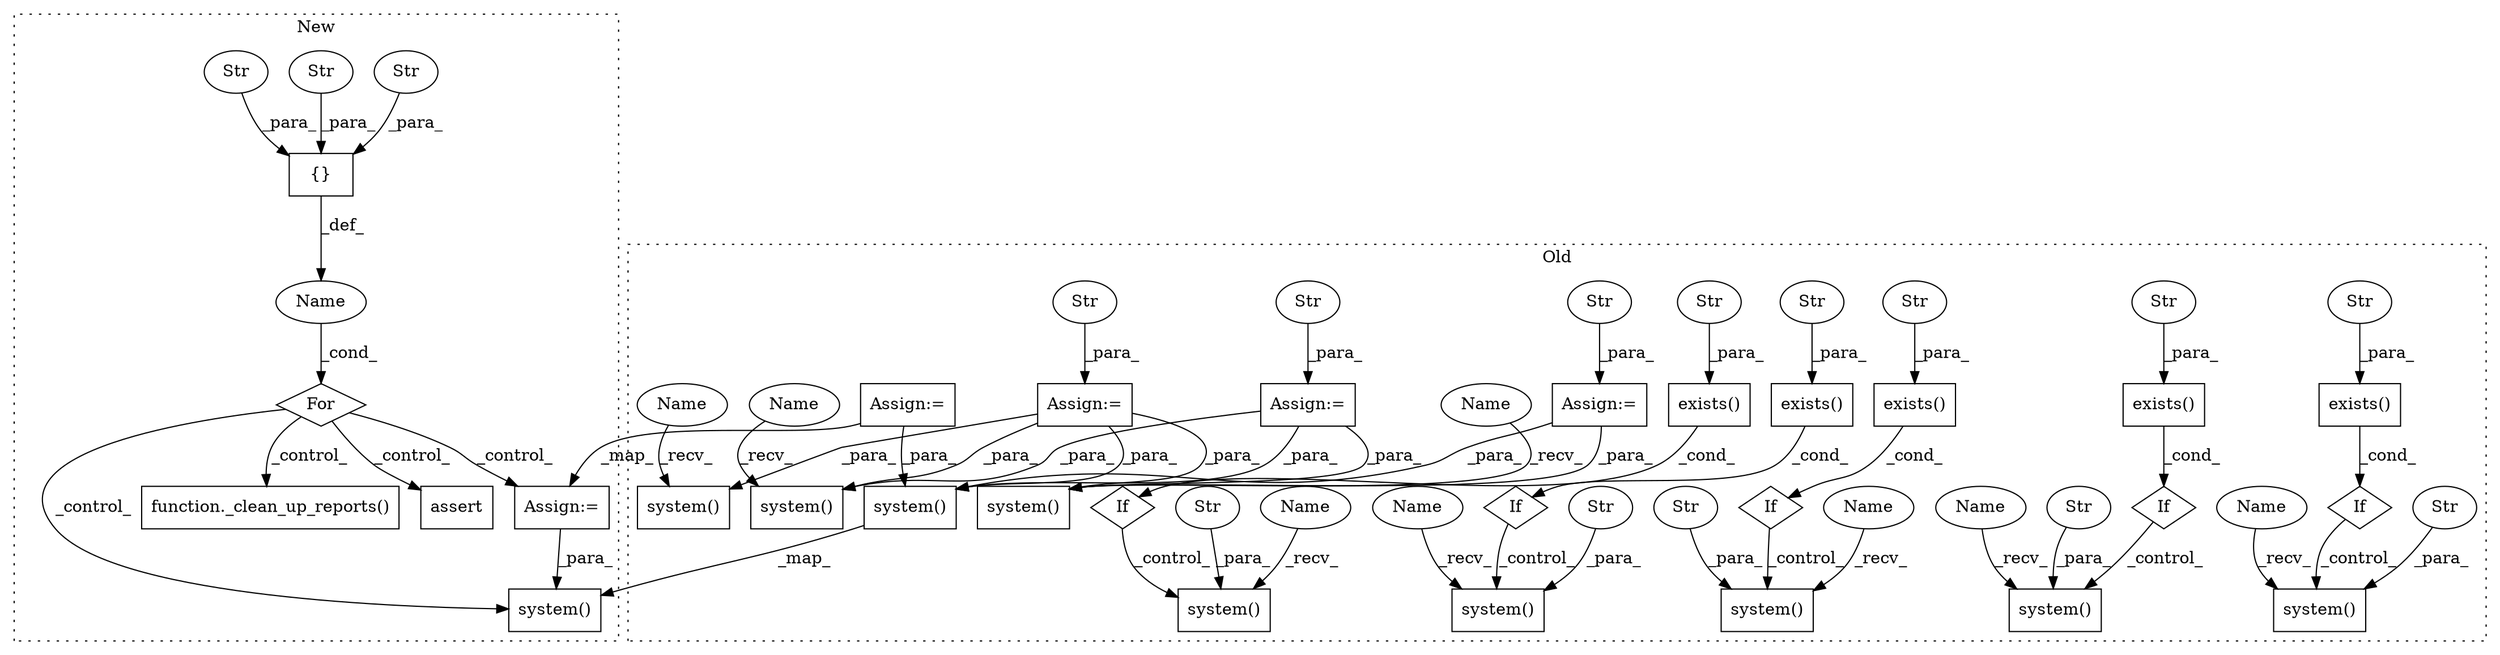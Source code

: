 digraph G {
subgraph cluster0 {
1 [label="system()" a="75" s="469,505" l="10,1" shape="box"];
3 [label="If" a="96" s="417" l="3" shape="diamond"];
5 [label="Str" a="66" s="479" l="26" shape="ellipse"];
9 [label="system()" a="75" s="1048,1084" l="10,1" shape="box"];
10 [label="If" a="96" s="996" l="3" shape="diamond"];
11 [label="Str" a="66" s="1058" l="26" shape="ellipse"];
12 [label="exists()" a="75" s="420,458" l="15,1" shape="box"];
13 [label="Str" a="66" s="435" l="23" shape="ellipse"];
14 [label="exists()" a="75" s="999,1037" l="15,1" shape="box"];
15 [label="Str" a="66" s="1014" l="23" shape="ellipse"];
19 [label="system()" a="75" s="739,775" l="10,1" shape="box"];
21 [label="system()" a="75" s="1485,1498" l="10,1" shape="box"];
22 [label="Assign:=" a="68" s="828" l="3" shape="box"];
23 [label="Str" a="66" s="831" l="31" shape="ellipse"];
24 [label="system()" a="75" s="867,880" l="10,1" shape="box"];
25 [label="Assign:=" a="68" s="1446" l="3" shape="box"];
27 [label="system()" a="75" s="1357,1393" l="10,1" shape="box"];
28 [label="If" a="96" s="687" l="3" shape="diamond"];
29 [label="Str" a="66" s="1367" l="26" shape="ellipse"];
30 [label="exists()" a="75" s="690,728" l="15,1" shape="box"];
31 [label="Str" a="66" s="705" l="23" shape="ellipse"];
32 [label="system()" a="75" s="160,196" l="10,1" shape="box"];
33 [label="If" a="96" s="108" l="3" shape="diamond"];
34 [label="Str" a="66" s="749" l="26" shape="ellipse"];
35 [label="exists()" a="75" s="111,149" l="15,1" shape="box"];
36 [label="Str" a="66" s="126" l="23" shape="ellipse"];
37 [label="system()" a="75" s="288,301" l="10,1" shape="box"];
38 [label="If" a="96" s="1305" l="3" shape="diamond"];
39 [label="Str" a="66" s="170" l="26" shape="ellipse"];
40 [label="exists()" a="75" s="1308,1346" l="15,1" shape="box"];
41 [label="Str" a="66" s="1323" l="23" shape="ellipse"];
42 [label="system()" a="75" s="598,611" l="10,1" shape="box"];
43 [label="Assign:=" a="68" s="559" l="3" shape="box"];
44 [label="Str" a="66" s="562" l="31" shape="ellipse"];
45 [label="Assign:=" a="68" s="249" l="3" shape="box"];
46 [label="Str" a="66" s="252" l="31" shape="ellipse"];
47 [label="Name" a="87" s="469" l="2" shape="ellipse"];
48 [label="Name" a="87" s="739" l="2" shape="ellipse"];
49 [label="Name" a="87" s="160" l="2" shape="ellipse"];
50 [label="Name" a="87" s="598" l="2" shape="ellipse"];
51 [label="Name" a="87" s="288" l="2" shape="ellipse"];
52 [label="Name" a="87" s="1048" l="2" shape="ellipse"];
53 [label="Name" a="87" s="867" l="2" shape="ellipse"];
54 [label="Name" a="87" s="1357" l="2" shape="ellipse"];
label = "Old";
style="dotted";
}
subgraph cluster1 {
2 [label="function._clean_up_reports()" a="75" s="387" l="19" shape="box"];
4 [label="{}" a="59" s="353,376" l="1,0" shape="box"];
6 [label="Str" a="66" s="370" l="6" shape="ellipse"];
7 [label="Str" a="66" s="362" l="6" shape="ellipse"];
8 [label="Str" a="66" s="354" l="6" shape="ellipse"];
16 [label="For" a="107" s="332,377" l="4,10" shape="diamond"];
17 [label="assert" a="65" s="716" l="7" shape="box"];
18 [label="Name" a="87" s="336" l="13" shape="ellipse"];
20 [label="system()" a="75" s="516,529" l="10,1" shape="box"];
26 [label="Assign:=" a="68" s="473" l="3" shape="box"];
label = "New";
style="dotted";
}
3 -> 1 [label="_control_"];
4 -> 18 [label="_def_"];
5 -> 1 [label="_para_"];
6 -> 4 [label="_para_"];
7 -> 4 [label="_para_"];
8 -> 4 [label="_para_"];
10 -> 9 [label="_control_"];
11 -> 9 [label="_para_"];
12 -> 3 [label="_cond_"];
13 -> 12 [label="_para_"];
14 -> 10 [label="_cond_"];
15 -> 14 [label="_para_"];
16 -> 2 [label="_control_"];
16 -> 20 [label="_control_"];
16 -> 26 [label="_control_"];
16 -> 17 [label="_control_"];
18 -> 16 [label="_cond_"];
21 -> 20 [label="_map_"];
22 -> 21 [label="_para_"];
22 -> 24 [label="_para_"];
23 -> 22 [label="_para_"];
25 -> 21 [label="_para_"];
25 -> 26 [label="_map_"];
26 -> 20 [label="_para_"];
28 -> 19 [label="_control_"];
29 -> 27 [label="_para_"];
30 -> 28 [label="_cond_"];
31 -> 30 [label="_para_"];
33 -> 32 [label="_control_"];
34 -> 19 [label="_para_"];
35 -> 33 [label="_cond_"];
36 -> 35 [label="_para_"];
38 -> 27 [label="_control_"];
39 -> 32 [label="_para_"];
40 -> 38 [label="_cond_"];
41 -> 40 [label="_para_"];
43 -> 42 [label="_para_"];
43 -> 21 [label="_para_"];
43 -> 24 [label="_para_"];
44 -> 43 [label="_para_"];
45 -> 21 [label="_para_"];
45 -> 42 [label="_para_"];
45 -> 24 [label="_para_"];
45 -> 37 [label="_para_"];
46 -> 45 [label="_para_"];
47 -> 1 [label="_recv_"];
48 -> 19 [label="_recv_"];
49 -> 32 [label="_recv_"];
50 -> 42 [label="_recv_"];
51 -> 37 [label="_recv_"];
52 -> 9 [label="_recv_"];
53 -> 24 [label="_recv_"];
54 -> 27 [label="_recv_"];
}